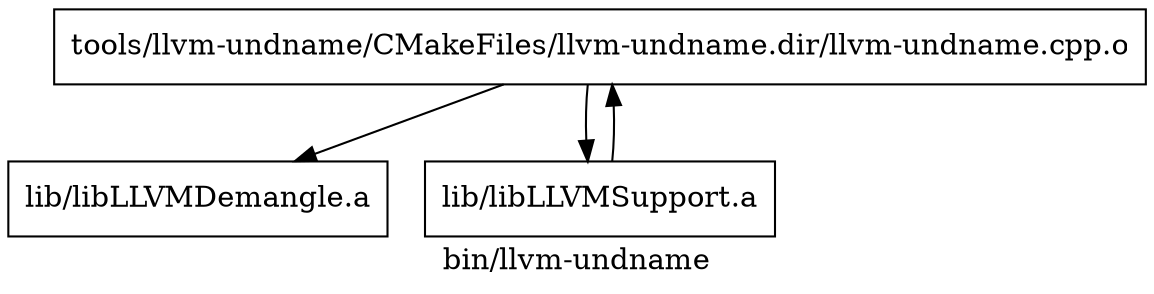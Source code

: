digraph "bin/llvm-undname" {
	label="bin/llvm-undname";

	Node0x55e598bf3b20 [shape=record,shape=record,label="{tools/llvm-undname/CMakeFiles/llvm-undname.dir/llvm-undname.cpp.o}"];
	Node0x55e598bf3b20 -> Node0x55e598bf57f8;
	Node0x55e598bf3b20 -> Node0x55e598bf4410;
	Node0x55e598bf57f8 [shape=record,shape=record,label="{lib/libLLVMDemangle.a}"];
	Node0x55e598bf4410 [shape=record,shape=record,label="{lib/libLLVMSupport.a}"];
	Node0x55e598bf4410 -> Node0x55e598bf3b20;
}
